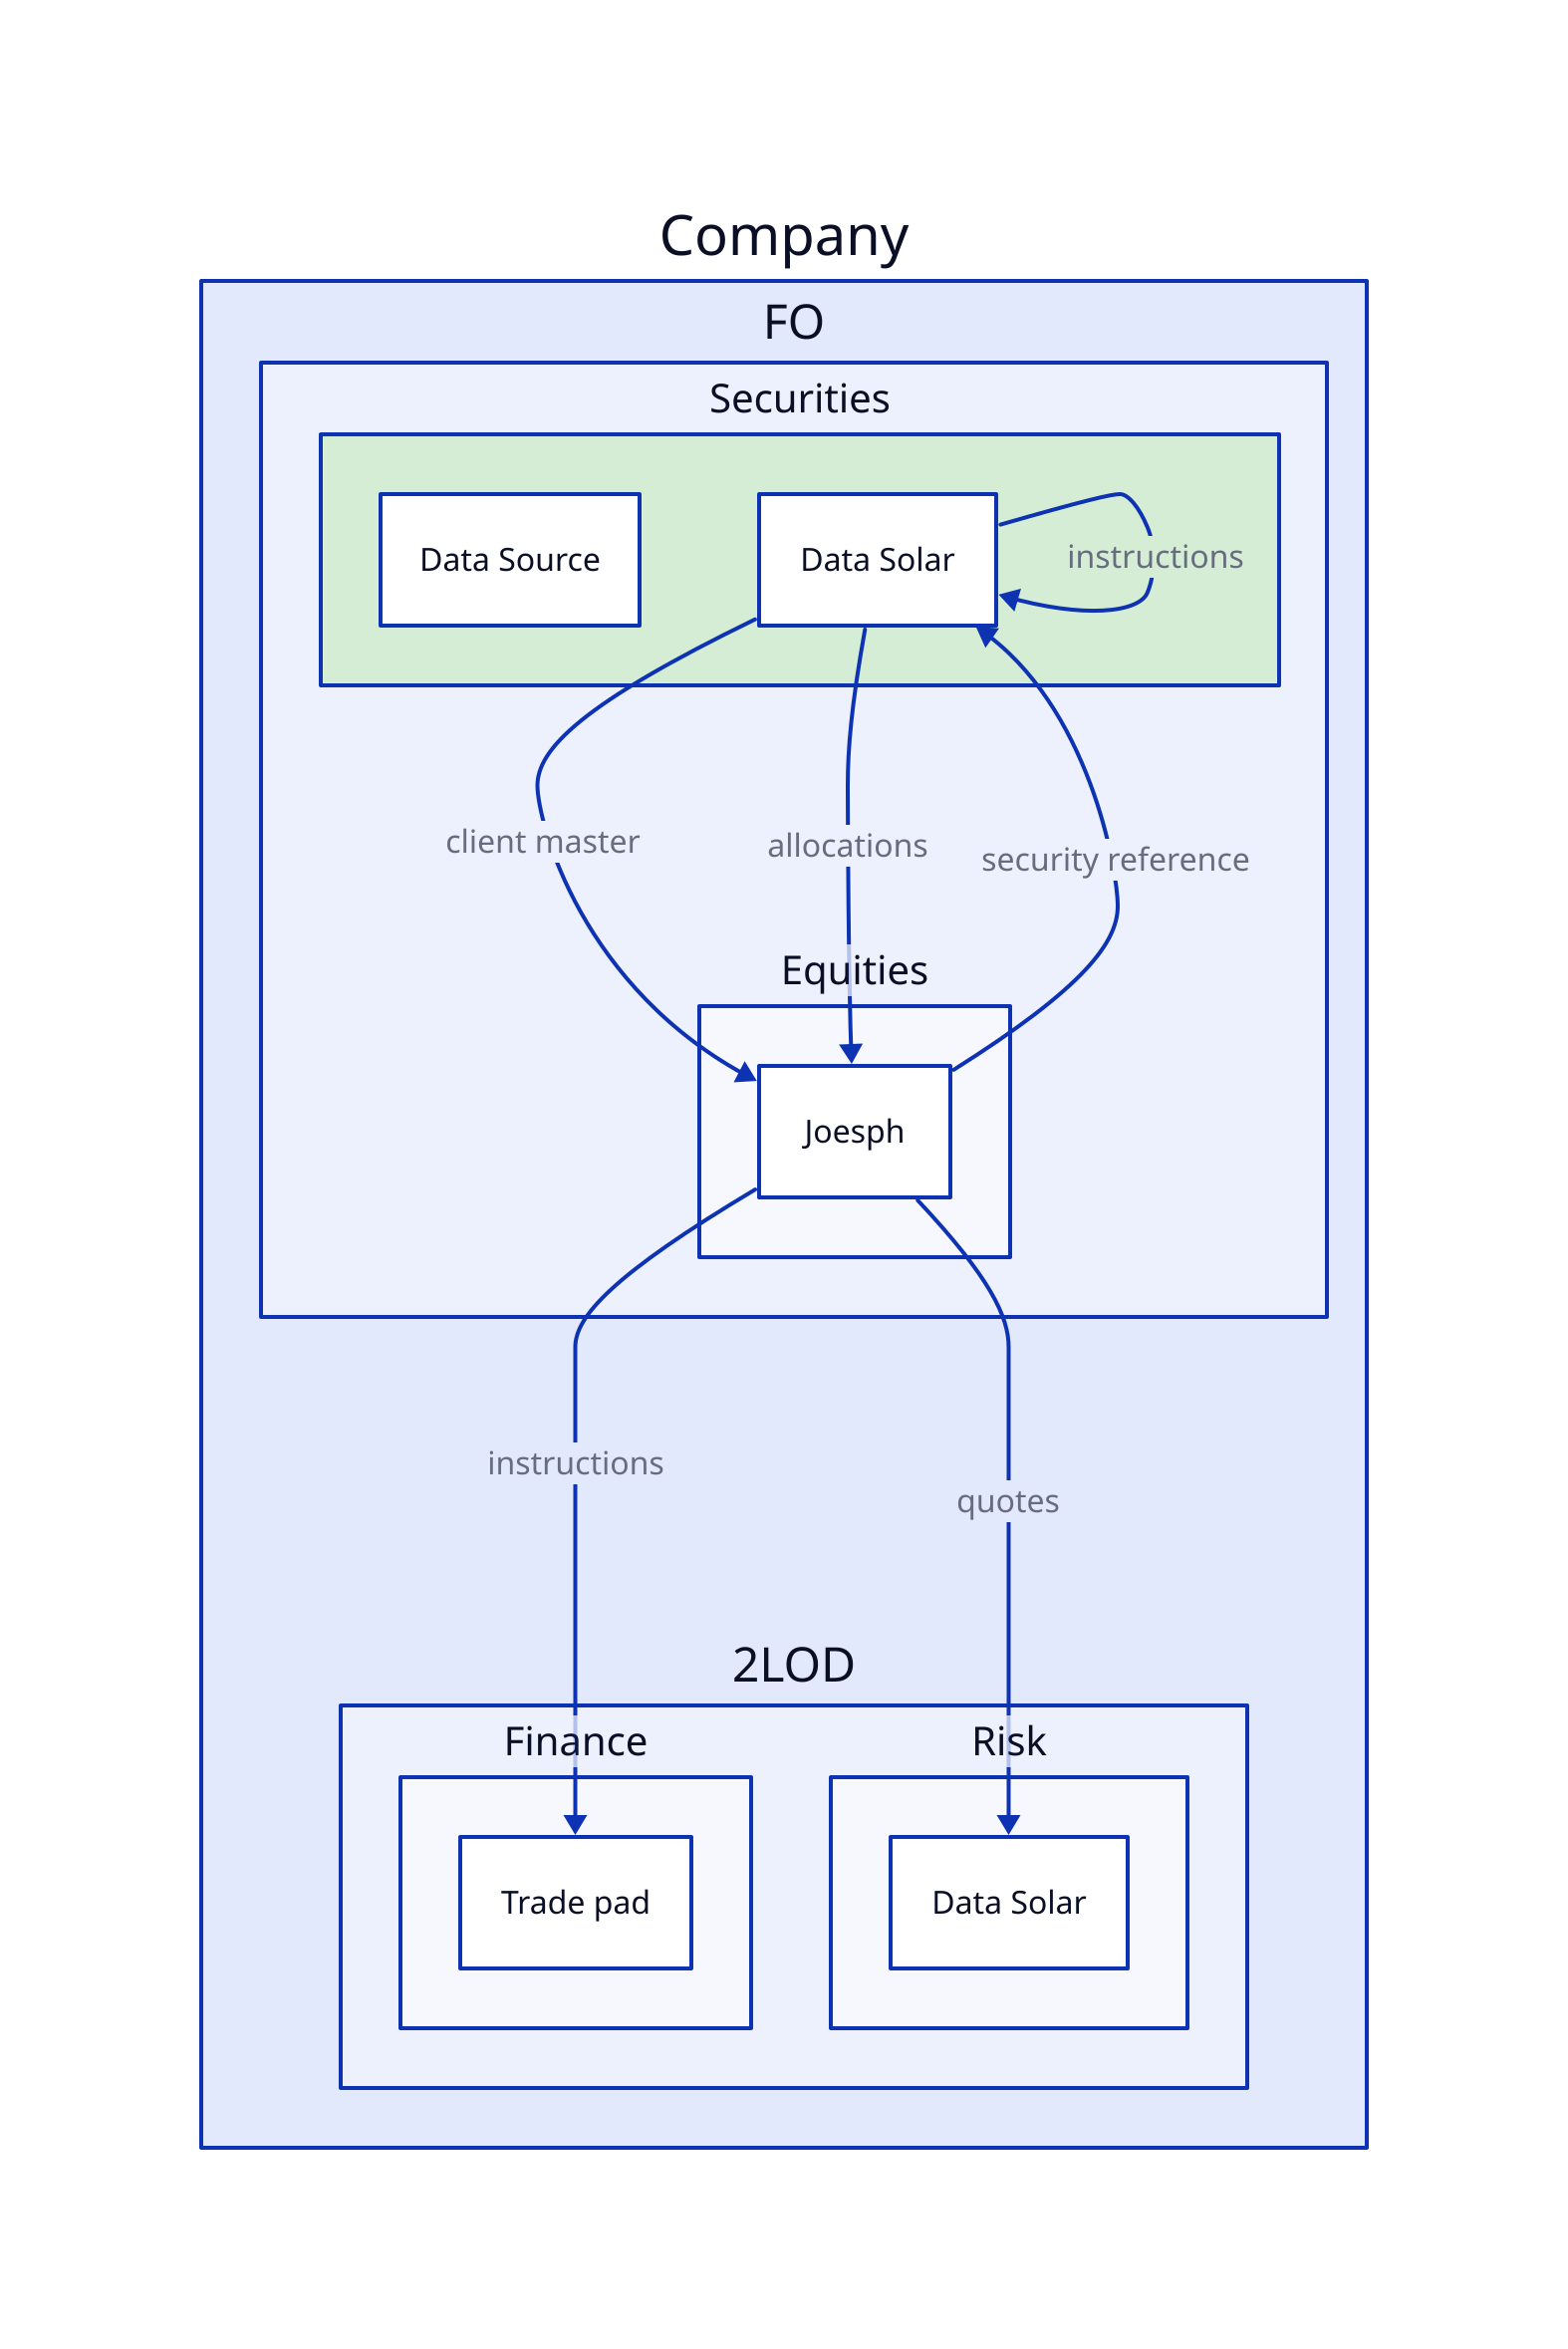 Company:   {
  FO:   {
    Securities:   {
      style.fill: '#d6edd5'
      app12873: Data Source
      app12875: Data Solar
    }
    Equities:   {
      app12874: Joesph
    }
  }
  2LOD:   {
    Finance:   {
      app12872: Trade pad
    }
    Risk:   {
      app12876: Data Solar
    }
  }
}
Company.FO.Equities.app12874 -> Company.FO.Securities.app12875: security reference
Company.FO.Equities.app12874 -> Company.2LOD.Risk.app12876: quotes
Company.FO.Securities.app12875 -> Company.FO.Securities.app12875: instructions
Company.FO.Equities.app12874 -> Company.2LOD.Finance.app12872: instructions
Company.FO.Securities.app12875 -> Company.FO.Equities.app12874: client master
Company.FO.Securities.app12875 -> Company.FO.Equities.app12874: allocations